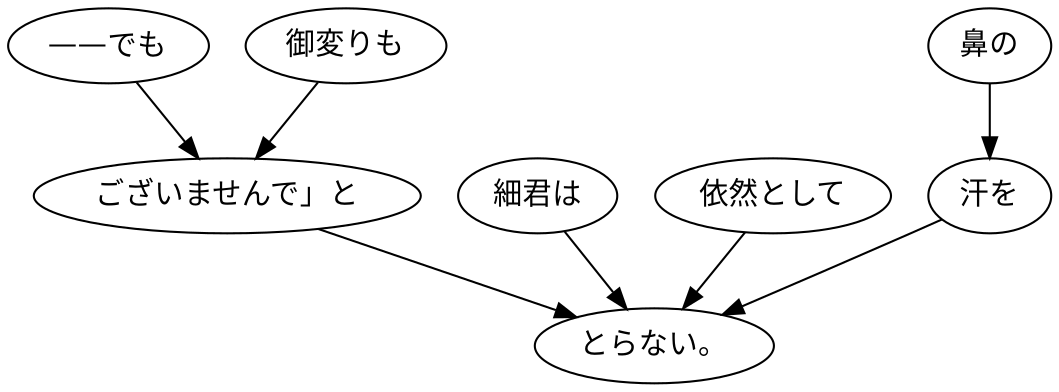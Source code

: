 digraph graph3408 {
	node0 [label="——でも"];
	node1 [label="御変りも"];
	node2 [label="ございませんで」と"];
	node3 [label="細君は"];
	node4 [label="依然として"];
	node5 [label="鼻の"];
	node6 [label="汗を"];
	node7 [label="とらない。"];
	node0 -> node2;
	node1 -> node2;
	node2 -> node7;
	node3 -> node7;
	node4 -> node7;
	node5 -> node6;
	node6 -> node7;
}
